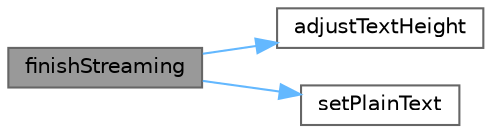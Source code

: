 digraph "finishStreaming"
{
 // LATEX_PDF_SIZE
  bgcolor="transparent";
  edge [fontname=Helvetica,fontsize=10,labelfontname=Helvetica,labelfontsize=10];
  node [fontname=Helvetica,fontsize=10,shape=box,height=0.2,width=0.4];
  rankdir="LR";
  Node1 [id="Node000001",label="finishStreaming",height=0.2,width=0.4,color="gray40", fillcolor="grey60", style="filled", fontcolor="black",tooltip="结束流式显示"];
  Node1 -> Node2 [id="edge1_Node000001_Node000002",color="steelblue1",style="solid",tooltip=" "];
  Node2 [id="Node000002",label="adjustTextHeight",height=0.2,width=0.4,color="grey40", fillcolor="white", style="filled",URL="$class_text_bubble.html#a8b432e082f6242771cc25ca9926621c9",tooltip="调整文本高度"];
  Node1 -> Node3 [id="edge2_Node000001_Node000003",color="steelblue1",style="solid",tooltip=" "];
  Node3 [id="Node000003",label="setPlainText",height=0.2,width=0.4,color="grey40", fillcolor="white", style="filled",URL="$class_text_bubble.html#ad95b7d6dc93287c2e4c2ad3f3c95570b",tooltip="设置纯文本内容"];
}
